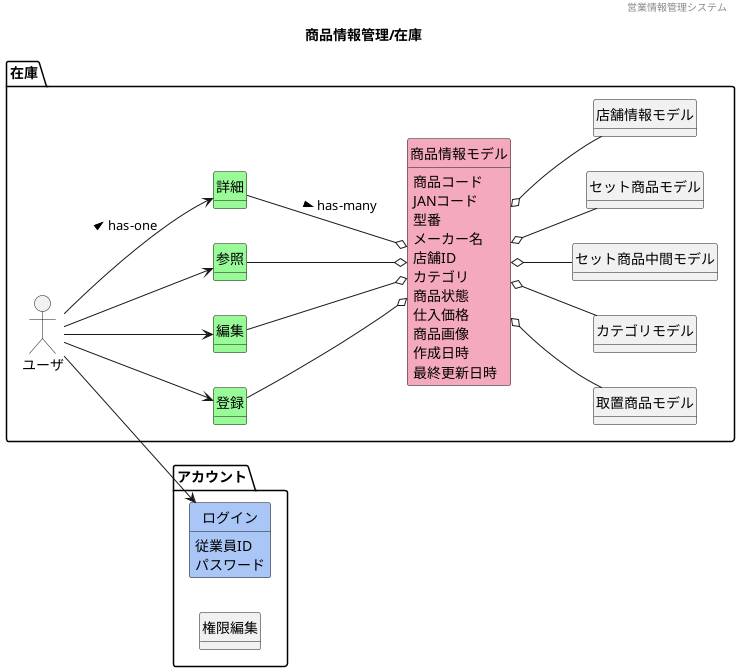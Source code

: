@startuml images/商品情報管理/在庫
' ヘッダー
header 営業情報管理システム
' タイトル
title 商品情報管理/在庫
' 
hide circle
' 
hide method
left to right direction

package "アカウント"{
    class "ログイン" #A9C6F6
    class "権限編集"
}

package "在庫" {
    'ユーザや外部システム
    mix_actor "ユーザ"
    class "登録" #98fb98
    class "編集" #98fb98
    class "参照" #98fb98
    class "詳細" #98fb98
    class "商品情報モデル" #F5A9BC
    class "取置商品モデル"
    class "カテゴリモデル"
    class "セット商品中間モデル"
    class "セット商品モデル"
    class "店舗情報モデル"    
}
    ' package "マスタ管理"{
    '     ' package "店舗マスタ"{}
    '     ' package "ベンチマークマスタ"{}
    ' }
    ' class "" #F5A9BC
    ' class "" #ffd700

    'モデル同士の関係
    ユーザ --> 参照
    ユーザ --> 登録
    ユーザ --> 編集
    ユーザ --> 詳細 : > has-one
    ユーザ --> ログイン
    登録 --o 商品情報モデル
    参照 --o 商品情報モデル
    編集 --o 商品情報モデル
    詳細 --o 商品情報モデル : > has-many
    商品情報モデル o-- カテゴリモデル
    商品情報モデル o-- 取置商品モデル
    商品情報モデル o-- セット商品中間モデル
    商品情報モデル o-- セット商品モデル
    商品情報モデル o-- 店舗情報モデル
    ' 商品情報モデル o-- マスタ管理
    
    'ドメインクラスの属性
    商品情報モデル : 商品コード
    商品情報モデル : JANコード
    商品情報モデル : 型番
    商品情報モデル : メーカー名
    商品情報モデル : 店舗ID
    商品情報モデル : カテゴリ
    商品情報モデル : 商品状態
    商品情報モデル : 仕入価格
    商品情報モデル : 商品画像
    商品情報モデル : 作成日時
    商品情報モデル : 最終更新日時
    ログイン : 従業員ID
    ログイン : パスワード




@enduml